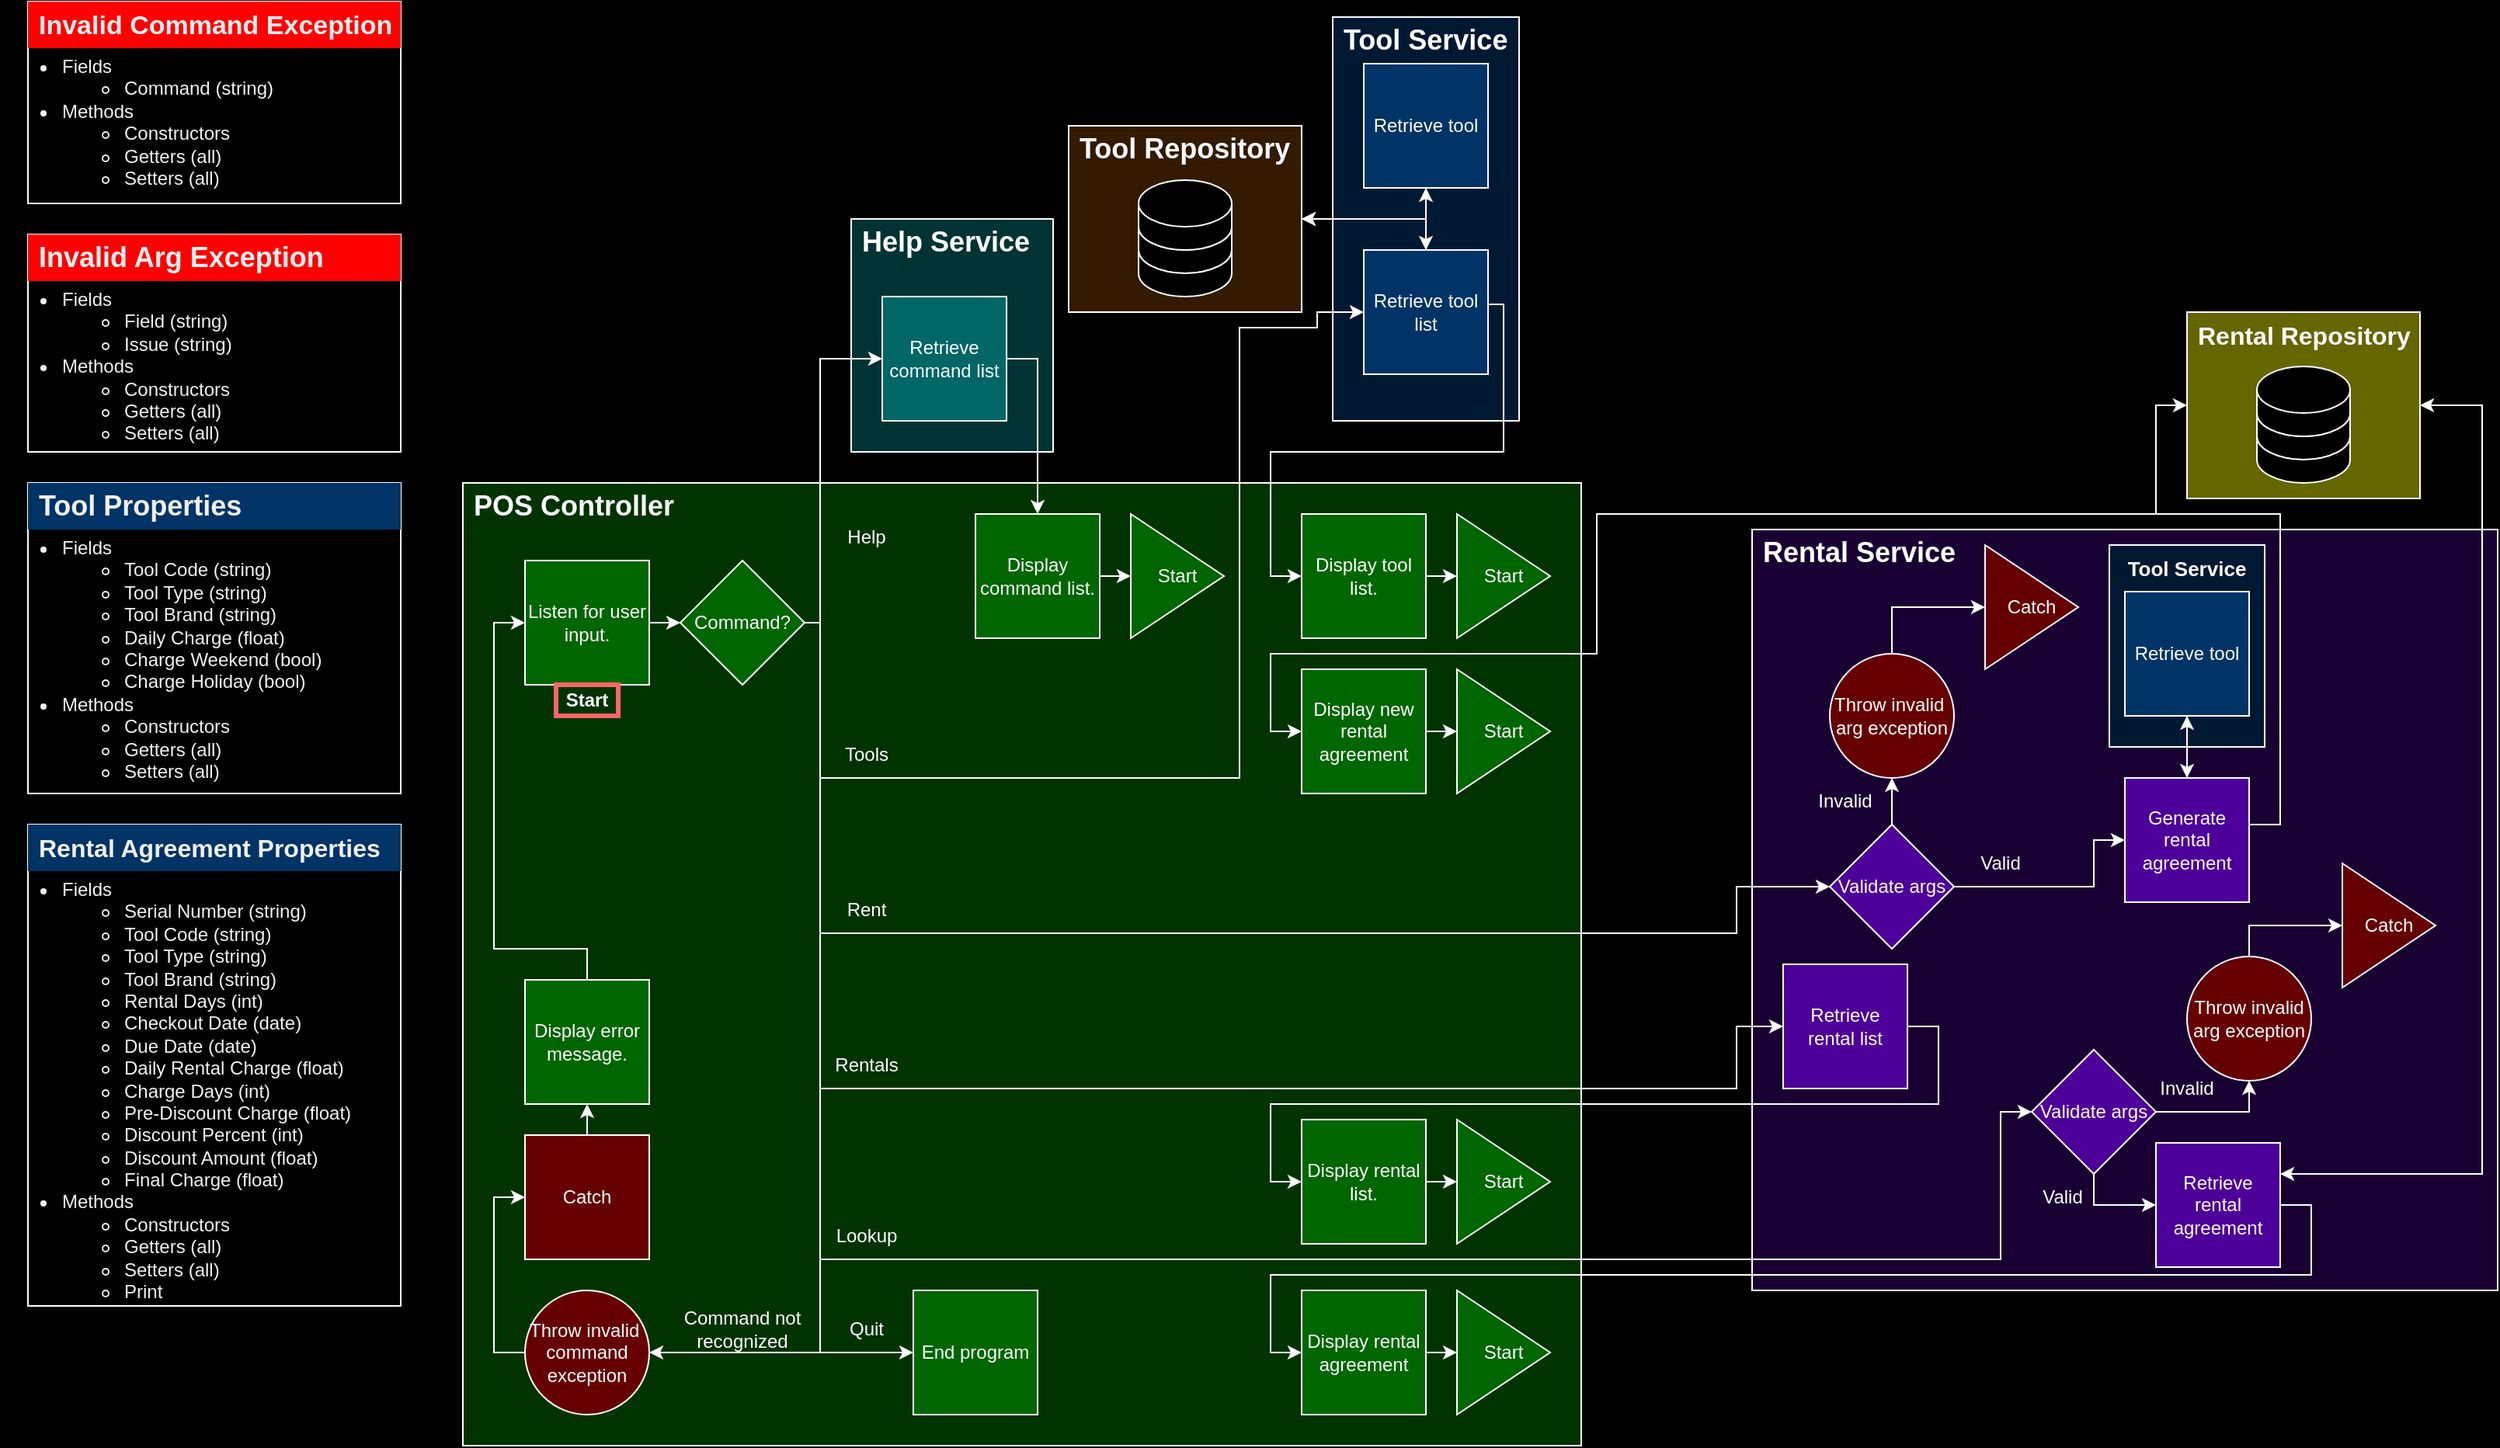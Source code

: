 <mxfile version="21.6.6" type="device">
  <diagram name="Page-1" id="GVkIsZabaEdagOo4ITiR">
    <mxGraphModel dx="792" dy="1880" grid="1" gridSize="10" guides="1" tooltips="1" connect="1" arrows="1" fold="1" page="1" pageScale="1" pageWidth="850" pageHeight="1100" background="#000000" math="0" shadow="0">
      <root>
        <mxCell id="0" />
        <mxCell id="1" parent="0" />
        <mxCell id="OAwGYYRhgb1VwhLmq-TR-1" value="" style="rounded=0;whiteSpace=wrap;html=1;fillColor=#000000;strokeColor=#FFFFFF;" parent="1" vertex="1">
          <mxGeometry x="20" y="20" width="240" height="200" as="geometry" />
        </mxCell>
        <mxCell id="OAwGYYRhgb1VwhLmq-TR-2" value="Tool Properties" style="text;html=1;strokeColor=none;fillColor=#003366;align=left;verticalAlign=middle;whiteSpace=wrap;rounded=0;fontColor=#F0F0F0;spacingLeft=5;fontStyle=1;fontSize=18;" parent="1" vertex="1">
          <mxGeometry x="20" y="20" width="240" height="30" as="geometry" />
        </mxCell>
        <mxCell id="OAwGYYRhgb1VwhLmq-TR-3" value="&lt;ul&gt;&lt;li&gt;Fields&lt;/li&gt;&lt;ul&gt;&lt;li&gt;Tool Code (string)&lt;/li&gt;&lt;li&gt;Tool Type (string)&lt;/li&gt;&lt;li&gt;Tool Brand (string)&lt;/li&gt;&lt;li&gt;Daily Charge (float)&lt;/li&gt;&lt;li&gt;Charge Weekend (bool)&lt;/li&gt;&lt;li&gt;Charge Holiday (bool)&lt;/li&gt;&lt;/ul&gt;&lt;li&gt;Methods&lt;/li&gt;&lt;ul&gt;&lt;li&gt;Constructors&lt;/li&gt;&lt;li&gt;Getters (all)&lt;/li&gt;&lt;li&gt;Setters (all)&lt;/li&gt;&lt;/ul&gt;&lt;/ul&gt;" style="text;html=1;strokeColor=none;fillColor=none;align=left;verticalAlign=top;whiteSpace=wrap;rounded=0;fontColor=#F2F2F2;spacingLeft=-20;spacing=2;spacingTop=-14;" parent="1" vertex="1">
          <mxGeometry x="20" y="50" width="240" height="170" as="geometry" />
        </mxCell>
        <mxCell id="OAwGYYRhgb1VwhLmq-TR-4" value="" style="rounded=0;whiteSpace=wrap;html=1;fillColor=#000000;strokeColor=#FFFFFF;" parent="1" vertex="1">
          <mxGeometry x="20" y="240" width="240" height="310" as="geometry" />
        </mxCell>
        <mxCell id="OAwGYYRhgb1VwhLmq-TR-5" value="&lt;font style=&quot;font-size: 16px;&quot;&gt;Rental Agreement Properties&lt;/font&gt;" style="text;html=1;strokeColor=none;fillColor=#003366;align=left;verticalAlign=middle;whiteSpace=wrap;rounded=0;fontColor=#F0F0F0;spacingLeft=5;fontStyle=1;fontSize=18;" parent="1" vertex="1">
          <mxGeometry x="20" y="240" width="240" height="30" as="geometry" />
        </mxCell>
        <mxCell id="OAwGYYRhgb1VwhLmq-TR-6" value="&lt;ul&gt;&lt;li&gt;Fields&lt;/li&gt;&lt;ul&gt;&lt;li&gt;Serial Number (string)&lt;/li&gt;&lt;li&gt;Tool Code (string)&lt;/li&gt;&lt;li&gt;Tool Type (string)&lt;/li&gt;&lt;li&gt;Tool Brand (string)&lt;/li&gt;&lt;li&gt;Rental Days (int)&lt;/li&gt;&lt;li&gt;Checkout Date (date)&lt;/li&gt;&lt;li&gt;Due Date (date)&lt;/li&gt;&lt;li&gt;Daily Rental Charge (float)&lt;/li&gt;&lt;li&gt;Charge Days (int)&lt;/li&gt;&lt;li&gt;Pre-Discount Charge (float)&lt;/li&gt;&lt;li&gt;Discount Percent (int)&lt;/li&gt;&lt;li&gt;Discount Amount (float)&lt;/li&gt;&lt;li&gt;Final Charge (float)&lt;/li&gt;&lt;/ul&gt;&lt;li&gt;Methods&lt;/li&gt;&lt;ul&gt;&lt;li&gt;Constructors&lt;/li&gt;&lt;li&gt;Getters (all)&lt;/li&gt;&lt;li&gt;Setters (all)&lt;/li&gt;&lt;li&gt;Print&lt;/li&gt;&lt;/ul&gt;&lt;/ul&gt;" style="text;html=1;strokeColor=none;fillColor=none;align=left;verticalAlign=top;whiteSpace=wrap;rounded=0;fontColor=#F2F2F2;spacingLeft=-20;spacing=2;spacingTop=-14;" parent="1" vertex="1">
          <mxGeometry x="20" y="270" width="240" height="280" as="geometry" />
        </mxCell>
        <mxCell id="OAwGYYRhgb1VwhLmq-TR-7" value="" style="rounded=0;whiteSpace=wrap;html=1;fillColor=#003300;strokeColor=#FFFFFF;" parent="1" vertex="1">
          <mxGeometry x="300" y="20" width="720" height="620" as="geometry" />
        </mxCell>
        <mxCell id="OAwGYYRhgb1VwhLmq-TR-8" value="POS Controller" style="text;html=1;strokeColor=none;fillColor=none;align=left;verticalAlign=middle;whiteSpace=wrap;rounded=0;fontColor=#FFFFFF;spacingLeft=5;fontSize=18;fontStyle=1" parent="1" vertex="1">
          <mxGeometry x="300" y="20" width="150" height="30" as="geometry" />
        </mxCell>
        <mxCell id="OAwGYYRhgb1VwhLmq-TR-12" style="edgeStyle=orthogonalEdgeStyle;rounded=0;orthogonalLoop=1;jettySize=auto;html=1;exitX=1;exitY=0.5;exitDx=0;exitDy=0;entryX=0;entryY=0.5;entryDx=0;entryDy=0;strokeColor=#FFFFFF;" parent="1" source="OAwGYYRhgb1VwhLmq-TR-9" target="OAwGYYRhgb1VwhLmq-TR-11" edge="1">
          <mxGeometry relative="1" as="geometry" />
        </mxCell>
        <mxCell id="OAwGYYRhgb1VwhLmq-TR-9" value="&lt;font color=&quot;#ffffff&quot;&gt;Listen for user input.&lt;/font&gt;" style="whiteSpace=wrap;html=1;aspect=fixed;fillColor=#006600;strokeColor=#FFFFFF;" parent="1" vertex="1">
          <mxGeometry x="340" y="70" width="80" height="80" as="geometry" />
        </mxCell>
        <mxCell id="OAwGYYRhgb1VwhLmq-TR-94" style="edgeStyle=orthogonalEdgeStyle;rounded=0;orthogonalLoop=1;jettySize=auto;html=1;exitX=1;exitY=0.5;exitDx=0;exitDy=0;entryX=0;entryY=0.5;entryDx=0;entryDy=0;strokeColor=#FFFFFF;" parent="1" source="OAwGYYRhgb1VwhLmq-TR-11" target="OAwGYYRhgb1VwhLmq-TR-93" edge="1">
          <mxGeometry relative="1" as="geometry">
            <Array as="points">
              <mxPoint x="530" y="110" />
              <mxPoint x="530" y="580" />
            </Array>
          </mxGeometry>
        </mxCell>
        <mxCell id="OAwGYYRhgb1VwhLmq-TR-104" style="edgeStyle=orthogonalEdgeStyle;rounded=0;orthogonalLoop=1;jettySize=auto;html=1;exitX=1;exitY=0.5;exitDx=0;exitDy=0;entryX=1;entryY=0.5;entryDx=0;entryDy=0;strokeColor=#FFFFFF;" parent="1" source="OAwGYYRhgb1VwhLmq-TR-11" target="OAwGYYRhgb1VwhLmq-TR-103" edge="1">
          <mxGeometry relative="1" as="geometry">
            <Array as="points">
              <mxPoint x="530" y="110" />
              <mxPoint x="530" y="580" />
            </Array>
          </mxGeometry>
        </mxCell>
        <mxCell id="OAwGYYRhgb1VwhLmq-TR-11" value="&lt;font color=&quot;#ffffff&quot;&gt;Command?&lt;/font&gt;" style="rhombus;whiteSpace=wrap;html=1;strokeColor=#FFFFFF;fillColor=#006600;" parent="1" vertex="1">
          <mxGeometry x="440" y="70" width="80" height="80" as="geometry" />
        </mxCell>
        <mxCell id="OAwGYYRhgb1VwhLmq-TR-16" value="Tools" style="text;html=1;strokeColor=none;fillColor=none;align=center;verticalAlign=middle;whiteSpace=wrap;rounded=0;fontColor=#FFFFFF;" parent="1" vertex="1">
          <mxGeometry x="530" y="180" width="60" height="30" as="geometry" />
        </mxCell>
        <mxCell id="OAwGYYRhgb1VwhLmq-TR-19" value="Help" style="text;html=1;strokeColor=none;fillColor=none;align=center;verticalAlign=middle;whiteSpace=wrap;rounded=0;fontColor=#FFFFFF;" parent="1" vertex="1">
          <mxGeometry x="530" y="40" width="60" height="30" as="geometry" />
        </mxCell>
        <mxCell id="OAwGYYRhgb1VwhLmq-TR-23" value="Rent" style="text;html=1;strokeColor=none;fillColor=none;align=center;verticalAlign=middle;whiteSpace=wrap;rounded=0;fontColor=#FFFFFF;" parent="1" vertex="1">
          <mxGeometry x="530" y="280" width="60" height="30" as="geometry" />
        </mxCell>
        <mxCell id="OAwGYYRhgb1VwhLmq-TR-26" value="Rentals" style="text;html=1;strokeColor=none;fillColor=none;align=center;verticalAlign=middle;whiteSpace=wrap;rounded=0;fontColor=#FFFFFF;" parent="1" vertex="1">
          <mxGeometry x="530" y="380" width="60" height="30" as="geometry" />
        </mxCell>
        <mxCell id="OAwGYYRhgb1VwhLmq-TR-29" value="Lookup" style="text;html=1;strokeColor=none;fillColor=none;align=center;verticalAlign=middle;whiteSpace=wrap;rounded=0;fontColor=#FFFFFF;" parent="1" vertex="1">
          <mxGeometry x="530" y="490" width="60" height="30" as="geometry" />
        </mxCell>
        <mxCell id="OAwGYYRhgb1VwhLmq-TR-30" value="" style="rounded=0;whiteSpace=wrap;html=1;fillColor=#003333;strokeColor=#FFFFFF;" parent="1" vertex="1">
          <mxGeometry x="550" y="-150" width="130" height="150" as="geometry" />
        </mxCell>
        <mxCell id="OAwGYYRhgb1VwhLmq-TR-31" value="Help Service" style="text;html=1;strokeColor=none;fillColor=none;align=left;verticalAlign=middle;whiteSpace=wrap;rounded=0;fontColor=#FFFFFF;spacingLeft=5;fontSize=18;fontStyle=1" parent="1" vertex="1">
          <mxGeometry x="550" y="-150" width="130" height="30" as="geometry" />
        </mxCell>
        <mxCell id="OAwGYYRhgb1VwhLmq-TR-35" style="edgeStyle=orthogonalEdgeStyle;rounded=0;orthogonalLoop=1;jettySize=auto;html=1;exitX=1;exitY=0.5;exitDx=0;exitDy=0;entryX=0.5;entryY=0;entryDx=0;entryDy=0;strokeColor=#FFFFFF;" parent="1" source="OAwGYYRhgb1VwhLmq-TR-17" target="OAwGYYRhgb1VwhLmq-TR-34" edge="1">
          <mxGeometry relative="1" as="geometry" />
        </mxCell>
        <mxCell id="OAwGYYRhgb1VwhLmq-TR-17" value="&lt;font color=&quot;#ffffff&quot;&gt;Retrieve command list&lt;/font&gt;" style="whiteSpace=wrap;html=1;aspect=fixed;fillColor=#006666;strokeColor=#FFFFFF;" parent="1" vertex="1">
          <mxGeometry x="570" y="-100" width="80" height="80" as="geometry" />
        </mxCell>
        <mxCell id="OAwGYYRhgb1VwhLmq-TR-18" style="edgeStyle=orthogonalEdgeStyle;rounded=0;orthogonalLoop=1;jettySize=auto;html=1;exitX=1;exitY=0.5;exitDx=0;exitDy=0;entryX=0;entryY=0.5;entryDx=0;entryDy=0;strokeColor=#FFFFFF;" parent="1" source="OAwGYYRhgb1VwhLmq-TR-11" target="OAwGYYRhgb1VwhLmq-TR-17" edge="1">
          <mxGeometry relative="1" as="geometry">
            <Array as="points">
              <mxPoint x="530" y="110" />
              <mxPoint x="530" y="-60" />
            </Array>
          </mxGeometry>
        </mxCell>
        <mxCell id="OAwGYYRhgb1VwhLmq-TR-37" style="edgeStyle=orthogonalEdgeStyle;rounded=0;orthogonalLoop=1;jettySize=auto;html=1;exitX=1;exitY=0.5;exitDx=0;exitDy=0;entryX=0;entryY=0.5;entryDx=0;entryDy=0;strokeColor=#FFFFFF;" parent="1" source="OAwGYYRhgb1VwhLmq-TR-34" target="OAwGYYRhgb1VwhLmq-TR-36" edge="1">
          <mxGeometry relative="1" as="geometry" />
        </mxCell>
        <mxCell id="OAwGYYRhgb1VwhLmq-TR-34" value="&lt;font color=&quot;#ffffff&quot;&gt;Display command list.&lt;/font&gt;" style="whiteSpace=wrap;html=1;aspect=fixed;fillColor=#006600;strokeColor=#FFFFFF;" parent="1" vertex="1">
          <mxGeometry x="630" y="40" width="80" height="80" as="geometry" />
        </mxCell>
        <mxCell id="OAwGYYRhgb1VwhLmq-TR-36" value="&lt;font color=&quot;#ffffff&quot;&gt;Start&lt;/font&gt;" style="triangle;whiteSpace=wrap;html=1;strokeColor=#FFFFFF;fillColor=#006600;" parent="1" vertex="1">
          <mxGeometry x="730" y="40" width="60" height="80" as="geometry" />
        </mxCell>
        <mxCell id="OAwGYYRhgb1VwhLmq-TR-38" value="&lt;font color=&quot;#ffffff&quot;&gt;&lt;b&gt;Start&lt;/b&gt;&lt;/font&gt;" style="text;html=1;strokeColor=#FF6666;fillColor=none;align=center;verticalAlign=middle;whiteSpace=wrap;rounded=0;strokeWidth=3;" parent="1" vertex="1">
          <mxGeometry x="360" y="150" width="40" height="20" as="geometry" />
        </mxCell>
        <mxCell id="OAwGYYRhgb1VwhLmq-TR-39" value="" style="rounded=0;whiteSpace=wrap;html=1;fillColor=#001933;strokeColor=#FFFFFF;" parent="1" vertex="1">
          <mxGeometry x="860" y="-280" width="120" height="260" as="geometry" />
        </mxCell>
        <mxCell id="OAwGYYRhgb1VwhLmq-TR-40" value="Tool Service" style="text;html=1;strokeColor=none;fillColor=none;align=left;verticalAlign=middle;whiteSpace=wrap;rounded=0;fontColor=#FFFFFF;spacingLeft=5;fontSize=18;fontStyle=1" parent="1" vertex="1">
          <mxGeometry x="860" y="-280" width="130" height="30" as="geometry" />
        </mxCell>
        <mxCell id="OAwGYYRhgb1VwhLmq-TR-46" style="edgeStyle=orthogonalEdgeStyle;rounded=0;orthogonalLoop=1;jettySize=auto;html=1;exitX=1;exitY=0.5;exitDx=0;exitDy=0;entryX=0;entryY=0.5;entryDx=0;entryDy=0;strokeColor=#FFFFFF;" parent="1" source="OAwGYYRhgb1VwhLmq-TR-41" target="OAwGYYRhgb1VwhLmq-TR-43" edge="1">
          <mxGeometry relative="1" as="geometry">
            <Array as="points">
              <mxPoint x="970" y="-95" />
              <mxPoint x="970" />
              <mxPoint x="820" />
              <mxPoint x="820" y="80" />
            </Array>
          </mxGeometry>
        </mxCell>
        <mxCell id="me58TdGB7MjXXg4N3oB--10" style="edgeStyle=orthogonalEdgeStyle;rounded=0;orthogonalLoop=1;jettySize=auto;html=1;exitX=0.5;exitY=0;exitDx=0;exitDy=0;entryX=1;entryY=0.5;entryDx=0;entryDy=0;strokeColor=#FFFFFF;" edge="1" parent="1" source="OAwGYYRhgb1VwhLmq-TR-41" target="pb4ta0Z8yIFPOkffiONI-2">
          <mxGeometry relative="1" as="geometry">
            <Array as="points">
              <mxPoint x="920" y="-150" />
            </Array>
          </mxGeometry>
        </mxCell>
        <mxCell id="OAwGYYRhgb1VwhLmq-TR-41" value="&lt;font color=&quot;#ffffff&quot;&gt;Retrieve tool list&lt;/font&gt;" style="whiteSpace=wrap;html=1;aspect=fixed;fillColor=#003366;strokeColor=#FFFFFF;" parent="1" vertex="1">
          <mxGeometry x="880" y="-130" width="80" height="80" as="geometry" />
        </mxCell>
        <mxCell id="OAwGYYRhgb1VwhLmq-TR-43" value="&lt;font color=&quot;#ffffff&quot;&gt;Display tool list.&lt;/font&gt;" style="whiteSpace=wrap;html=1;aspect=fixed;fillColor=#006600;strokeColor=#FFFFFF;" parent="1" vertex="1">
          <mxGeometry x="840" y="40" width="80" height="80" as="geometry" />
        </mxCell>
        <mxCell id="OAwGYYRhgb1VwhLmq-TR-44" style="edgeStyle=orthogonalEdgeStyle;rounded=0;orthogonalLoop=1;jettySize=auto;html=1;exitX=1;exitY=0.5;exitDx=0;exitDy=0;entryX=0;entryY=0.5;entryDx=0;entryDy=0;strokeColor=#FFFFFF;" parent="1" source="OAwGYYRhgb1VwhLmq-TR-43" target="OAwGYYRhgb1VwhLmq-TR-45" edge="1">
          <mxGeometry relative="1" as="geometry" />
        </mxCell>
        <mxCell id="OAwGYYRhgb1VwhLmq-TR-45" value="&lt;font color=&quot;#ffffff&quot;&gt;Start&lt;/font&gt;" style="triangle;whiteSpace=wrap;html=1;strokeColor=#FFFFFF;fillColor=#006600;" parent="1" vertex="1">
          <mxGeometry x="940" y="40" width="60" height="80" as="geometry" />
        </mxCell>
        <mxCell id="OAwGYYRhgb1VwhLmq-TR-47" style="edgeStyle=orthogonalEdgeStyle;rounded=0;orthogonalLoop=1;jettySize=auto;html=1;exitX=1;exitY=0.5;exitDx=0;exitDy=0;entryX=0;entryY=0.5;entryDx=0;entryDy=0;strokeColor=#FFFFFF;" parent="1" source="OAwGYYRhgb1VwhLmq-TR-11" target="OAwGYYRhgb1VwhLmq-TR-41" edge="1">
          <mxGeometry relative="1" as="geometry">
            <Array as="points">
              <mxPoint x="530" y="110" />
              <mxPoint x="530" y="210" />
              <mxPoint x="800" y="210" />
              <mxPoint x="800" y="-80" />
              <mxPoint x="850" y="-80" />
              <mxPoint x="850" y="-90" />
            </Array>
          </mxGeometry>
        </mxCell>
        <mxCell id="OAwGYYRhgb1VwhLmq-TR-60" value="" style="rounded=0;whiteSpace=wrap;html=1;fillColor=#190033;strokeColor=#FFFFFF;" parent="1" vertex="1">
          <mxGeometry x="1130" y="50" width="480" height="490" as="geometry" />
        </mxCell>
        <mxCell id="OAwGYYRhgb1VwhLmq-TR-61" value="Rental Service" style="text;html=1;strokeColor=none;fillColor=none;align=left;verticalAlign=middle;whiteSpace=wrap;rounded=0;fontColor=#FFFFFF;spacingLeft=5;fontSize=18;fontStyle=1" parent="1" vertex="1">
          <mxGeometry x="1130" y="50" width="140" height="30" as="geometry" />
        </mxCell>
        <mxCell id="OAwGYYRhgb1VwhLmq-TR-62" value="&lt;font color=&quot;#ffffff&quot;&gt;Retrieve rental list&lt;/font&gt;" style="whiteSpace=wrap;html=1;aspect=fixed;fillColor=#4C0099;strokeColor=#FFFFFF;" parent="1" vertex="1">
          <mxGeometry x="1150" y="330" width="80" height="80" as="geometry" />
        </mxCell>
        <mxCell id="OAwGYYRhgb1VwhLmq-TR-83" style="edgeStyle=orthogonalEdgeStyle;rounded=0;orthogonalLoop=1;jettySize=auto;html=1;exitX=1;exitY=0.5;exitDx=0;exitDy=0;entryX=0.5;entryY=1;entryDx=0;entryDy=0;strokeColor=#FFFFFF;" parent="1" source="OAwGYYRhgb1VwhLmq-TR-63" target="OAwGYYRhgb1VwhLmq-TR-82" edge="1">
          <mxGeometry relative="1" as="geometry" />
        </mxCell>
        <mxCell id="OAwGYYRhgb1VwhLmq-TR-86" style="edgeStyle=orthogonalEdgeStyle;rounded=0;orthogonalLoop=1;jettySize=auto;html=1;exitX=0.5;exitY=1;exitDx=0;exitDy=0;entryX=0;entryY=0.5;entryDx=0;entryDy=0;strokeColor=#FFFFFF;" parent="1" source="OAwGYYRhgb1VwhLmq-TR-63" target="OAwGYYRhgb1VwhLmq-TR-85" edge="1">
          <mxGeometry relative="1" as="geometry" />
        </mxCell>
        <mxCell id="OAwGYYRhgb1VwhLmq-TR-63" value="&lt;font color=&quot;#ffffff&quot;&gt;Validate args&lt;/font&gt;" style="rhombus;whiteSpace=wrap;html=1;strokeColor=#FFFFFF;fillColor=#4C0099;" parent="1" vertex="1">
          <mxGeometry x="1310" y="385" width="80" height="80" as="geometry" />
        </mxCell>
        <mxCell id="OAwGYYRhgb1VwhLmq-TR-65" style="edgeStyle=orthogonalEdgeStyle;rounded=0;orthogonalLoop=1;jettySize=auto;html=1;exitX=1;exitY=0.5;exitDx=0;exitDy=0;entryX=0;entryY=0.5;entryDx=0;entryDy=0;strokeColor=#FFFFFF;" parent="1" source="OAwGYYRhgb1VwhLmq-TR-11" target="OAwGYYRhgb1VwhLmq-TR-62" edge="1">
          <mxGeometry relative="1" as="geometry">
            <Array as="points">
              <mxPoint x="530" y="110" />
              <mxPoint x="530" y="410" />
              <mxPoint x="1120" y="410" />
              <mxPoint x="1120" y="370" />
            </Array>
          </mxGeometry>
        </mxCell>
        <mxCell id="OAwGYYRhgb1VwhLmq-TR-66" value="&lt;font color=&quot;#ffffff&quot;&gt;Start&lt;/font&gt;" style="triangle;whiteSpace=wrap;html=1;strokeColor=#FFFFFF;fillColor=#006600;" parent="1" vertex="1">
          <mxGeometry x="940" y="430" width="60" height="80" as="geometry" />
        </mxCell>
        <mxCell id="OAwGYYRhgb1VwhLmq-TR-67" style="edgeStyle=orthogonalEdgeStyle;rounded=0;orthogonalLoop=1;jettySize=auto;html=1;exitX=1;exitY=0.5;exitDx=0;exitDy=0;entryX=0;entryY=0.5;entryDx=0;entryDy=0;strokeColor=#FFFFFF;" parent="1" source="OAwGYYRhgb1VwhLmq-TR-68" target="OAwGYYRhgb1VwhLmq-TR-66" edge="1">
          <mxGeometry relative="1" as="geometry" />
        </mxCell>
        <mxCell id="OAwGYYRhgb1VwhLmq-TR-68" value="&lt;font color=&quot;#ffffff&quot;&gt;Display rental list.&lt;/font&gt;" style="whiteSpace=wrap;html=1;aspect=fixed;fillColor=#006600;strokeColor=#FFFFFF;" parent="1" vertex="1">
          <mxGeometry x="840" y="430" width="80" height="80" as="geometry" />
        </mxCell>
        <mxCell id="OAwGYYRhgb1VwhLmq-TR-69" style="edgeStyle=orthogonalEdgeStyle;rounded=0;orthogonalLoop=1;jettySize=auto;html=1;exitX=1;exitY=0.5;exitDx=0;exitDy=0;entryX=0;entryY=0.5;entryDx=0;entryDy=0;strokeColor=#FFFFFF;" parent="1" source="OAwGYYRhgb1VwhLmq-TR-62" target="OAwGYYRhgb1VwhLmq-TR-68" edge="1">
          <mxGeometry relative="1" as="geometry">
            <Array as="points">
              <mxPoint x="1250" y="370" />
              <mxPoint x="1250" y="420" />
              <mxPoint x="820" y="420" />
              <mxPoint x="820" y="470" />
            </Array>
          </mxGeometry>
        </mxCell>
        <mxCell id="pb4ta0Z8yIFPOkffiONI-14" style="edgeStyle=orthogonalEdgeStyle;rounded=0;orthogonalLoop=1;jettySize=auto;html=1;exitX=1;exitY=0.5;exitDx=0;exitDy=0;entryX=0;entryY=0.5;entryDx=0;entryDy=0;strokeColor=#FFFFFF;" parent="1" source="OAwGYYRhgb1VwhLmq-TR-70" target="pb4ta0Z8yIFPOkffiONI-9" edge="1">
          <mxGeometry relative="1" as="geometry">
            <Array as="points">
              <mxPoint x="1470" y="240" />
              <mxPoint x="1470" y="40" />
              <mxPoint x="1390" y="40" />
              <mxPoint x="1390" y="-30" />
            </Array>
          </mxGeometry>
        </mxCell>
        <mxCell id="me58TdGB7MjXXg4N3oB--1" style="edgeStyle=orthogonalEdgeStyle;rounded=0;orthogonalLoop=1;jettySize=auto;html=1;exitX=1;exitY=0.5;exitDx=0;exitDy=0;entryX=0;entryY=0.5;entryDx=0;entryDy=0;strokeColor=#FFFFFF;" edge="1" parent="1" source="OAwGYYRhgb1VwhLmq-TR-70" target="OAwGYYRhgb1VwhLmq-TR-78">
          <mxGeometry relative="1" as="geometry">
            <Array as="points">
              <mxPoint x="1470" y="240" />
              <mxPoint x="1470" y="40" />
              <mxPoint x="1030" y="40" />
              <mxPoint x="1030" y="130" />
              <mxPoint x="820" y="130" />
              <mxPoint x="820" y="180" />
            </Array>
          </mxGeometry>
        </mxCell>
        <mxCell id="OAwGYYRhgb1VwhLmq-TR-70" value="&lt;font color=&quot;#ffffff&quot;&gt;Generate rental agreement&lt;/font&gt;" style="whiteSpace=wrap;html=1;aspect=fixed;fillColor=#4C0099;strokeColor=#FFFFFF;" parent="1" vertex="1">
          <mxGeometry x="1370" y="210" width="80" height="80" as="geometry" />
        </mxCell>
        <mxCell id="OAwGYYRhgb1VwhLmq-TR-71" style="edgeStyle=orthogonalEdgeStyle;rounded=0;orthogonalLoop=1;jettySize=auto;html=1;exitX=0;exitY=1;exitDx=0;exitDy=0;entryX=0;entryY=0.5;entryDx=0;entryDy=0;strokeColor=#FFFFFF;" parent="1" source="OAwGYYRhgb1VwhLmq-TR-58" target="OAwGYYRhgb1VwhLmq-TR-70" edge="1">
          <mxGeometry relative="1" as="geometry">
            <Array as="points">
              <mxPoint x="1350" y="280" />
              <mxPoint x="1350" y="250" />
            </Array>
          </mxGeometry>
        </mxCell>
        <mxCell id="OAwGYYRhgb1VwhLmq-TR-77" style="edgeStyle=orthogonalEdgeStyle;rounded=0;orthogonalLoop=1;jettySize=auto;html=1;exitX=1;exitY=0.5;exitDx=0;exitDy=0;entryX=0;entryY=0.5;entryDx=0;entryDy=0;strokeColor=#FFFFFF;" parent="1" source="OAwGYYRhgb1VwhLmq-TR-78" target="OAwGYYRhgb1VwhLmq-TR-79" edge="1">
          <mxGeometry relative="1" as="geometry" />
        </mxCell>
        <mxCell id="OAwGYYRhgb1VwhLmq-TR-78" value="&lt;font color=&quot;#ffffff&quot;&gt;Display new rental agreement&lt;/font&gt;" style="whiteSpace=wrap;html=1;aspect=fixed;fillColor=#006600;strokeColor=#FFFFFF;" parent="1" vertex="1">
          <mxGeometry x="840" y="140" width="80" height="80" as="geometry" />
        </mxCell>
        <mxCell id="OAwGYYRhgb1VwhLmq-TR-79" value="&lt;font color=&quot;#ffffff&quot;&gt;Start&lt;/font&gt;" style="triangle;whiteSpace=wrap;html=1;strokeColor=#FFFFFF;fillColor=#006600;" parent="1" vertex="1">
          <mxGeometry x="940" y="140" width="60" height="80" as="geometry" />
        </mxCell>
        <mxCell id="OAwGYYRhgb1VwhLmq-TR-81" style="edgeStyle=orthogonalEdgeStyle;rounded=0;orthogonalLoop=1;jettySize=auto;html=1;exitX=1;exitY=0.5;exitDx=0;exitDy=0;entryX=0;entryY=0.5;entryDx=0;entryDy=0;strokeColor=#FFFFFF;" parent="1" source="OAwGYYRhgb1VwhLmq-TR-11" target="OAwGYYRhgb1VwhLmq-TR-63" edge="1">
          <mxGeometry relative="1" as="geometry">
            <Array as="points">
              <mxPoint x="530" y="110" />
              <mxPoint x="530" y="520" />
              <mxPoint x="1290" y="520" />
              <mxPoint x="1290" y="425" />
            </Array>
          </mxGeometry>
        </mxCell>
        <mxCell id="OAwGYYRhgb1VwhLmq-TR-116" style="edgeStyle=orthogonalEdgeStyle;rounded=0;orthogonalLoop=1;jettySize=auto;html=1;exitX=0.5;exitY=0;exitDx=0;exitDy=0;entryX=0;entryY=0.5;entryDx=0;entryDy=0;strokeColor=#FFFFFF;" parent="1" source="OAwGYYRhgb1VwhLmq-TR-82" target="OAwGYYRhgb1VwhLmq-TR-115" edge="1">
          <mxGeometry relative="1" as="geometry" />
        </mxCell>
        <mxCell id="OAwGYYRhgb1VwhLmq-TR-82" value="&lt;font color=&quot;#ffffff&quot;&gt;Throw invalid arg exception&lt;/font&gt;" style="ellipse;whiteSpace=wrap;html=1;aspect=fixed;fillColor=#660000;strokeColor=#FFFFFF;" parent="1" vertex="1">
          <mxGeometry x="1410" y="325" width="80" height="80" as="geometry" />
        </mxCell>
        <mxCell id="OAwGYYRhgb1VwhLmq-TR-84" value="Invalid" style="text;html=1;strokeColor=none;fillColor=none;align=center;verticalAlign=middle;whiteSpace=wrap;rounded=0;fontColor=#FFFFFF;" parent="1" vertex="1">
          <mxGeometry x="1380" y="395" width="60" height="30" as="geometry" />
        </mxCell>
        <mxCell id="OAwGYYRhgb1VwhLmq-TR-91" style="edgeStyle=orthogonalEdgeStyle;rounded=0;orthogonalLoop=1;jettySize=auto;html=1;exitX=1;exitY=0.5;exitDx=0;exitDy=0;entryX=0;entryY=0.5;entryDx=0;entryDy=0;strokeColor=#FFFFFF;" parent="1" source="OAwGYYRhgb1VwhLmq-TR-85" target="OAwGYYRhgb1VwhLmq-TR-90" edge="1">
          <mxGeometry relative="1" as="geometry">
            <Array as="points">
              <mxPoint x="1490" y="485" />
              <mxPoint x="1490" y="530" />
              <mxPoint x="820" y="530" />
              <mxPoint x="820" y="580" />
            </Array>
          </mxGeometry>
        </mxCell>
        <mxCell id="pb4ta0Z8yIFPOkffiONI-18" style="edgeStyle=orthogonalEdgeStyle;rounded=0;orthogonalLoop=1;jettySize=auto;html=1;exitX=1;exitY=0.25;exitDx=0;exitDy=0;entryX=1;entryY=0.5;entryDx=0;entryDy=0;strokeColor=#FFFFFF;" parent="1" source="OAwGYYRhgb1VwhLmq-TR-85" target="pb4ta0Z8yIFPOkffiONI-9" edge="1">
          <mxGeometry relative="1" as="geometry">
            <Array as="points">
              <mxPoint x="1600" y="465" />
              <mxPoint x="1600" y="-30" />
            </Array>
          </mxGeometry>
        </mxCell>
        <mxCell id="OAwGYYRhgb1VwhLmq-TR-85" value="&lt;font color=&quot;#ffffff&quot;&gt;Retrieve rental agreement&lt;/font&gt;" style="whiteSpace=wrap;html=1;aspect=fixed;fillColor=#4C0099;strokeColor=#FFFFFF;" parent="1" vertex="1">
          <mxGeometry x="1390" y="445" width="80" height="80" as="geometry" />
        </mxCell>
        <mxCell id="OAwGYYRhgb1VwhLmq-TR-87" value="Valid" style="text;html=1;strokeColor=none;fillColor=none;align=center;verticalAlign=middle;whiteSpace=wrap;rounded=0;fontColor=#FFFFFF;" parent="1" vertex="1">
          <mxGeometry x="1300" y="465" width="60" height="30" as="geometry" />
        </mxCell>
        <mxCell id="OAwGYYRhgb1VwhLmq-TR-88" style="edgeStyle=orthogonalEdgeStyle;rounded=0;orthogonalLoop=1;jettySize=auto;html=1;exitX=1;exitY=0.5;exitDx=0;exitDy=0;entryX=0;entryY=0.5;entryDx=0;entryDy=0;strokeColor=#FFFFFF;" parent="1" source="OAwGYYRhgb1VwhLmq-TR-90" target="OAwGYYRhgb1VwhLmq-TR-89" edge="1">
          <mxGeometry relative="1" as="geometry" />
        </mxCell>
        <mxCell id="OAwGYYRhgb1VwhLmq-TR-89" value="&lt;font color=&quot;#ffffff&quot;&gt;Start&lt;/font&gt;" style="triangle;whiteSpace=wrap;html=1;strokeColor=#FFFFFF;fillColor=#006600;" parent="1" vertex="1">
          <mxGeometry x="940" y="540" width="60" height="80" as="geometry" />
        </mxCell>
        <mxCell id="OAwGYYRhgb1VwhLmq-TR-90" value="&lt;font color=&quot;#ffffff&quot;&gt;Display rental agreement&lt;/font&gt;" style="whiteSpace=wrap;html=1;aspect=fixed;fillColor=#006600;strokeColor=#FFFFFF;" parent="1" vertex="1">
          <mxGeometry x="840" y="540" width="80" height="80" as="geometry" />
        </mxCell>
        <mxCell id="OAwGYYRhgb1VwhLmq-TR-93" value="&lt;font color=&quot;#ffffff&quot;&gt;End program&lt;/font&gt;" style="whiteSpace=wrap;html=1;aspect=fixed;fillColor=#006600;strokeColor=#FFFFFF;" parent="1" vertex="1">
          <mxGeometry x="590" y="540" width="80" height="80" as="geometry" />
        </mxCell>
        <mxCell id="OAwGYYRhgb1VwhLmq-TR-95" value="Quit" style="text;html=1;strokeColor=none;fillColor=none;align=center;verticalAlign=middle;whiteSpace=wrap;rounded=0;fontColor=#FFFFFF;" parent="1" vertex="1">
          <mxGeometry x="530" y="550" width="60" height="30" as="geometry" />
        </mxCell>
        <mxCell id="OAwGYYRhgb1VwhLmq-TR-96" value="" style="rounded=0;whiteSpace=wrap;html=1;fillColor=#000000;strokeColor=#FFFFFF;" parent="1" vertex="1">
          <mxGeometry x="20" y="-140" width="240" height="140" as="geometry" />
        </mxCell>
        <mxCell id="OAwGYYRhgb1VwhLmq-TR-97" value="Invalid Arg Exception" style="text;html=1;strokeColor=none;fillColor=#FF0000;align=left;verticalAlign=middle;whiteSpace=wrap;rounded=0;fontColor=#F0F0F0;spacingLeft=5;fontStyle=1;fontSize=18;" parent="1" vertex="1">
          <mxGeometry x="20" y="-140" width="240" height="30" as="geometry" />
        </mxCell>
        <mxCell id="OAwGYYRhgb1VwhLmq-TR-98" value="&lt;ul&gt;&lt;li&gt;Fields&lt;/li&gt;&lt;ul&gt;&lt;li&gt;Field (string)&lt;/li&gt;&lt;li&gt;Issue (string)&lt;/li&gt;&lt;/ul&gt;&lt;li&gt;Methods&lt;/li&gt;&lt;ul&gt;&lt;li&gt;Constructors&lt;/li&gt;&lt;li&gt;Getters (all)&lt;/li&gt;&lt;li&gt;Setters (all)&lt;/li&gt;&lt;/ul&gt;&lt;/ul&gt;" style="text;html=1;strokeColor=none;fillColor=none;align=left;verticalAlign=top;whiteSpace=wrap;rounded=0;fontColor=#F2F2F2;spacingLeft=-20;spacing=2;spacingTop=-14;" parent="1" vertex="1">
          <mxGeometry x="20" y="-110" width="240" height="110" as="geometry" />
        </mxCell>
        <mxCell id="OAwGYYRhgb1VwhLmq-TR-100" value="" style="rounded=0;whiteSpace=wrap;html=1;fillColor=#000000;strokeColor=#FFFFFF;" parent="1" vertex="1">
          <mxGeometry x="20" y="-290" width="240" height="130" as="geometry" />
        </mxCell>
        <mxCell id="OAwGYYRhgb1VwhLmq-TR-101" value="&lt;font style=&quot;font-size: 17px;&quot;&gt;Invalid Command Exception&lt;/font&gt;" style="text;html=1;strokeColor=none;fillColor=#FF0000;align=left;verticalAlign=middle;whiteSpace=wrap;rounded=0;fontColor=#F0F0F0;spacingLeft=5;fontStyle=1;fontSize=18;" parent="1" vertex="1">
          <mxGeometry x="20" y="-290" width="240" height="30" as="geometry" />
        </mxCell>
        <mxCell id="OAwGYYRhgb1VwhLmq-TR-102" value="&lt;ul&gt;&lt;li&gt;Fields&lt;/li&gt;&lt;ul&gt;&lt;li&gt;Command (string)&lt;/li&gt;&lt;/ul&gt;&lt;li&gt;Methods&lt;/li&gt;&lt;ul&gt;&lt;li&gt;Constructors&lt;/li&gt;&lt;li&gt;Getters (all)&lt;/li&gt;&lt;li&gt;Setters (all)&lt;/li&gt;&lt;/ul&gt;&lt;/ul&gt;" style="text;html=1;strokeColor=none;fillColor=none;align=left;verticalAlign=top;whiteSpace=wrap;rounded=0;fontColor=#F2F2F2;spacingLeft=-20;spacing=2;spacingTop=-14;" parent="1" vertex="1">
          <mxGeometry x="20" y="-260" width="240" height="100" as="geometry" />
        </mxCell>
        <mxCell id="OAwGYYRhgb1VwhLmq-TR-108" style="edgeStyle=orthogonalEdgeStyle;rounded=0;orthogonalLoop=1;jettySize=auto;html=1;exitX=0;exitY=0.5;exitDx=0;exitDy=0;entryX=0;entryY=0.5;entryDx=0;entryDy=0;strokeColor=#FFFFFF;" parent="1" source="OAwGYYRhgb1VwhLmq-TR-103" target="OAwGYYRhgb1VwhLmq-TR-107" edge="1">
          <mxGeometry relative="1" as="geometry" />
        </mxCell>
        <mxCell id="OAwGYYRhgb1VwhLmq-TR-103" value="&lt;font color=&quot;#ffffff&quot;&gt;Throw invalid&amp;nbsp; command exception&lt;/font&gt;" style="ellipse;whiteSpace=wrap;html=1;aspect=fixed;fillColor=#660000;strokeColor=#FFFFFF;" parent="1" vertex="1">
          <mxGeometry x="340" y="540" width="80" height="80" as="geometry" />
        </mxCell>
        <mxCell id="OAwGYYRhgb1VwhLmq-TR-105" value="Command not recognized" style="text;html=1;strokeColor=none;fillColor=none;align=center;verticalAlign=middle;whiteSpace=wrap;rounded=0;fontColor=#FFFFFF;" parent="1" vertex="1">
          <mxGeometry x="430" y="550" width="100" height="30" as="geometry" />
        </mxCell>
        <mxCell id="OAwGYYRhgb1VwhLmq-TR-111" style="edgeStyle=orthogonalEdgeStyle;rounded=0;orthogonalLoop=1;jettySize=auto;html=1;exitX=0.5;exitY=0;exitDx=0;exitDy=0;entryX=0.5;entryY=1;entryDx=0;entryDy=0;strokeColor=#FFFFFF;" parent="1" source="OAwGYYRhgb1VwhLmq-TR-107" target="OAwGYYRhgb1VwhLmq-TR-110" edge="1">
          <mxGeometry relative="1" as="geometry" />
        </mxCell>
        <mxCell id="OAwGYYRhgb1VwhLmq-TR-107" value="&lt;font color=&quot;#ffffff&quot;&gt;Catch&lt;/font&gt;" style="whiteSpace=wrap;html=1;aspect=fixed;fillColor=#660000;strokeColor=#FFFFFF;" parent="1" vertex="1">
          <mxGeometry x="340" y="440" width="80" height="80" as="geometry" />
        </mxCell>
        <mxCell id="OAwGYYRhgb1VwhLmq-TR-112" style="edgeStyle=orthogonalEdgeStyle;rounded=0;orthogonalLoop=1;jettySize=auto;html=1;exitX=0.5;exitY=0;exitDx=0;exitDy=0;entryX=0;entryY=0.5;entryDx=0;entryDy=0;strokeColor=#FFFFFF;" parent="1" source="OAwGYYRhgb1VwhLmq-TR-110" target="OAwGYYRhgb1VwhLmq-TR-9" edge="1">
          <mxGeometry relative="1" as="geometry">
            <Array as="points">
              <mxPoint x="380" y="320" />
              <mxPoint x="320" y="320" />
              <mxPoint x="320" y="110" />
            </Array>
          </mxGeometry>
        </mxCell>
        <mxCell id="OAwGYYRhgb1VwhLmq-TR-110" value="&lt;font color=&quot;#ffffff&quot;&gt;Display error message.&lt;/font&gt;" style="whiteSpace=wrap;html=1;aspect=fixed;fillColor=#006600;strokeColor=#FFFFFF;" parent="1" vertex="1">
          <mxGeometry x="340" y="340" width="80" height="80" as="geometry" />
        </mxCell>
        <mxCell id="OAwGYYRhgb1VwhLmq-TR-115" value="&lt;font color=&quot;#ffffff&quot;&gt;Catch&lt;/font&gt;" style="triangle;whiteSpace=wrap;html=1;strokeColor=#FFFFFF;fillColor=#660000;" parent="1" vertex="1">
          <mxGeometry x="1510" y="265" width="60" height="80" as="geometry" />
        </mxCell>
        <mxCell id="me58TdGB7MjXXg4N3oB--12" style="edgeStyle=orthogonalEdgeStyle;rounded=0;orthogonalLoop=1;jettySize=auto;html=1;exitX=1;exitY=0.5;exitDx=0;exitDy=0;entryX=0.5;entryY=1;entryDx=0;entryDy=0;strokeColor=#FFFFFF;" edge="1" parent="1" source="pb4ta0Z8yIFPOkffiONI-2" target="me58TdGB7MjXXg4N3oB--8">
          <mxGeometry relative="1" as="geometry">
            <Array as="points">
              <mxPoint x="920" y="-150" />
            </Array>
          </mxGeometry>
        </mxCell>
        <mxCell id="me58TdGB7MjXXg4N3oB--13" style="edgeStyle=orthogonalEdgeStyle;rounded=0;orthogonalLoop=1;jettySize=auto;html=1;exitX=1;exitY=0.5;exitDx=0;exitDy=0;entryX=0.5;entryY=0;entryDx=0;entryDy=0;strokeColor=#FFFFFF;" edge="1" parent="1" source="pb4ta0Z8yIFPOkffiONI-2" target="OAwGYYRhgb1VwhLmq-TR-41">
          <mxGeometry relative="1" as="geometry">
            <Array as="points">
              <mxPoint x="920" y="-150" />
            </Array>
          </mxGeometry>
        </mxCell>
        <mxCell id="pb4ta0Z8yIFPOkffiONI-2" value="" style="rounded=0;whiteSpace=wrap;html=1;fillColor=#331A00;strokeColor=#FFFFFF;" parent="1" vertex="1">
          <mxGeometry x="690" y="-210" width="150" height="120" as="geometry" />
        </mxCell>
        <mxCell id="pb4ta0Z8yIFPOkffiONI-1" value="Tool Repository" style="text;html=1;strokeColor=none;fillColor=none;align=left;verticalAlign=middle;whiteSpace=wrap;rounded=0;fontColor=#FFFFFF;spacingLeft=5;fontSize=18;fontStyle=1" parent="1" vertex="1">
          <mxGeometry x="690" y="-210" width="150" height="30" as="geometry" />
        </mxCell>
        <mxCell id="pb4ta0Z8yIFPOkffiONI-4" value="" style="shape=cylinder3;whiteSpace=wrap;html=1;boundedLbl=1;backgroundOutline=1;size=15;lid=0;fillColor=#000000;strokeColor=#FFFFFF;" parent="1" vertex="1">
          <mxGeometry x="735" y="-145" width="60" height="30" as="geometry" />
        </mxCell>
        <mxCell id="pb4ta0Z8yIFPOkffiONI-5" value="" style="shape=cylinder3;whiteSpace=wrap;html=1;boundedLbl=1;backgroundOutline=1;size=15;fillColor=#000000;strokeColor=#FFFFFF;" parent="1" vertex="1">
          <mxGeometry x="735" y="-175" width="60" height="45" as="geometry" />
        </mxCell>
        <mxCell id="pb4ta0Z8yIFPOkffiONI-6" value="" style="shape=cylinder3;whiteSpace=wrap;html=1;boundedLbl=1;backgroundOutline=1;size=15;lid=0;fillColor=#000000;strokeColor=#FFFFFF;" parent="1" vertex="1">
          <mxGeometry x="735" y="-130" width="60" height="30" as="geometry" />
        </mxCell>
        <mxCell id="pb4ta0Z8yIFPOkffiONI-19" style="edgeStyle=orthogonalEdgeStyle;rounded=0;orthogonalLoop=1;jettySize=auto;html=1;exitX=1;exitY=0.5;exitDx=0;exitDy=0;entryX=1;entryY=0.25;entryDx=0;entryDy=0;strokeColor=#FFFFFF;" parent="1" source="pb4ta0Z8yIFPOkffiONI-9" target="OAwGYYRhgb1VwhLmq-TR-85" edge="1">
          <mxGeometry relative="1" as="geometry">
            <Array as="points">
              <mxPoint x="1600" y="-30" />
              <mxPoint x="1600" y="465" />
            </Array>
          </mxGeometry>
        </mxCell>
        <mxCell id="pb4ta0Z8yIFPOkffiONI-9" value="" style="rounded=0;whiteSpace=wrap;html=1;fillColor=#666600;strokeColor=#FFFFFF;" parent="1" vertex="1">
          <mxGeometry x="1410" y="-90" width="150" height="120" as="geometry" />
        </mxCell>
        <mxCell id="pb4ta0Z8yIFPOkffiONI-10" value="&lt;font style=&quot;font-size: 16px;&quot;&gt;Rental Repository&lt;/font&gt;" style="text;html=1;strokeColor=none;fillColor=none;align=left;verticalAlign=middle;whiteSpace=wrap;rounded=0;fontColor=#FFFFFF;spacingLeft=5;fontSize=18;fontStyle=1" parent="1" vertex="1">
          <mxGeometry x="1410" y="-90" width="150" height="30" as="geometry" />
        </mxCell>
        <mxCell id="pb4ta0Z8yIFPOkffiONI-11" value="" style="shape=cylinder3;whiteSpace=wrap;html=1;boundedLbl=1;backgroundOutline=1;size=15;lid=0;fillColor=#000000;strokeColor=#FFFFFF;" parent="1" vertex="1">
          <mxGeometry x="1455" y="-25" width="60" height="30" as="geometry" />
        </mxCell>
        <mxCell id="pb4ta0Z8yIFPOkffiONI-12" value="" style="shape=cylinder3;whiteSpace=wrap;html=1;boundedLbl=1;backgroundOutline=1;size=15;fillColor=#000000;strokeColor=#FFFFFF;" parent="1" vertex="1">
          <mxGeometry x="1455" y="-55" width="60" height="45" as="geometry" />
        </mxCell>
        <mxCell id="pb4ta0Z8yIFPOkffiONI-13" value="" style="shape=cylinder3;whiteSpace=wrap;html=1;boundedLbl=1;backgroundOutline=1;size=15;lid=0;fillColor=#000000;strokeColor=#FFFFFF;" parent="1" vertex="1">
          <mxGeometry x="1455" y="-10" width="60" height="30" as="geometry" />
        </mxCell>
        <mxCell id="OAwGYYRhgb1VwhLmq-TR-50" value="&lt;font color=&quot;#ffffff&quot;&gt;Validate args&lt;/font&gt;" style="rhombus;whiteSpace=wrap;html=1;strokeColor=#FFFFFF;fillColor=#4C0099;" parent="1" vertex="1">
          <mxGeometry x="1180" y="240" width="80" height="80" as="geometry" />
        </mxCell>
        <mxCell id="OAwGYYRhgb1VwhLmq-TR-114" style="edgeStyle=orthogonalEdgeStyle;rounded=0;orthogonalLoop=1;jettySize=auto;html=1;exitX=0.5;exitY=0;exitDx=0;exitDy=0;entryX=0;entryY=0.5;entryDx=0;entryDy=0;strokeColor=#FFFFFF;" parent="1" source="OAwGYYRhgb1VwhLmq-TR-52" target="OAwGYYRhgb1VwhLmq-TR-113" edge="1">
          <mxGeometry relative="1" as="geometry" />
        </mxCell>
        <mxCell id="me58TdGB7MjXXg4N3oB--5" value="" style="rounded=0;whiteSpace=wrap;html=1;fillColor=#001933;strokeColor=#FFFFFF;" vertex="1" parent="1">
          <mxGeometry x="1360" y="60" width="100" height="130" as="geometry" />
        </mxCell>
        <mxCell id="OAwGYYRhgb1VwhLmq-TR-52" value="&lt;font color=&quot;#ffffff&quot;&gt;Throw invalid&amp;nbsp; arg exception&lt;/font&gt;" style="ellipse;whiteSpace=wrap;html=1;aspect=fixed;fillColor=#660000;strokeColor=#FFFFFF;" parent="1" vertex="1">
          <mxGeometry x="1180" y="130" width="80" height="80" as="geometry" />
        </mxCell>
        <mxCell id="OAwGYYRhgb1VwhLmq-TR-58" value="Valid" style="text;html=1;strokeColor=none;fillColor=none;align=center;verticalAlign=middle;whiteSpace=wrap;rounded=0;fontColor=#FFFFFF;" parent="1" vertex="1">
          <mxGeometry x="1260" y="250" width="60" height="30" as="geometry" />
        </mxCell>
        <mxCell id="OAwGYYRhgb1VwhLmq-TR-59" value="Invalid" style="text;html=1;strokeColor=none;fillColor=none;align=center;verticalAlign=middle;whiteSpace=wrap;rounded=0;fontColor=#FFFFFF;" parent="1" vertex="1">
          <mxGeometry x="1160" y="210" width="60" height="30" as="geometry" />
        </mxCell>
        <mxCell id="OAwGYYRhgb1VwhLmq-TR-113" value="&lt;font color=&quot;#ffffff&quot;&gt;Catch&lt;/font&gt;" style="triangle;whiteSpace=wrap;html=1;strokeColor=#FFFFFF;fillColor=#660000;" parent="1" vertex="1">
          <mxGeometry x="1280" y="60" width="60" height="80" as="geometry" />
        </mxCell>
        <mxCell id="OAwGYYRhgb1VwhLmq-TR-53" style="edgeStyle=orthogonalEdgeStyle;rounded=0;orthogonalLoop=1;jettySize=auto;html=1;exitX=0.5;exitY=0;exitDx=0;exitDy=0;entryX=0.5;entryY=1;entryDx=0;entryDy=0;strokeColor=#FFFFFF;" parent="1" source="OAwGYYRhgb1VwhLmq-TR-50" target="OAwGYYRhgb1VwhLmq-TR-52" edge="1">
          <mxGeometry relative="1" as="geometry" />
        </mxCell>
        <mxCell id="OAwGYYRhgb1VwhLmq-TR-49" style="edgeStyle=orthogonalEdgeStyle;rounded=0;orthogonalLoop=1;jettySize=auto;html=1;exitX=1;exitY=0.5;exitDx=0;exitDy=0;strokeColor=#FFFFFF;" parent="1" source="OAwGYYRhgb1VwhLmq-TR-11" target="OAwGYYRhgb1VwhLmq-TR-50" edge="1">
          <mxGeometry relative="1" as="geometry">
            <Array as="points">
              <mxPoint x="530" y="110" />
              <mxPoint x="530" y="310" />
              <mxPoint x="1120" y="310" />
              <mxPoint x="1120" y="280" />
            </Array>
          </mxGeometry>
        </mxCell>
        <mxCell id="me58TdGB7MjXXg4N3oB--4" style="edgeStyle=orthogonalEdgeStyle;rounded=0;orthogonalLoop=1;jettySize=auto;html=1;exitX=0.5;exitY=1;exitDx=0;exitDy=0;entryX=0.5;entryY=0;entryDx=0;entryDy=0;strokeColor=#FFFFFF;" edge="1" parent="1" source="me58TdGB7MjXXg4N3oB--2" target="OAwGYYRhgb1VwhLmq-TR-70">
          <mxGeometry relative="1" as="geometry">
            <Array as="points">
              <mxPoint x="1410" y="190" />
              <mxPoint x="1410" y="190" />
            </Array>
          </mxGeometry>
        </mxCell>
        <mxCell id="me58TdGB7MjXXg4N3oB--2" value="&lt;font color=&quot;#ffffff&quot;&gt;Retrieve tool&lt;/font&gt;" style="whiteSpace=wrap;html=1;aspect=fixed;fillColor=#003366;strokeColor=#FFFFFF;" vertex="1" parent="1">
          <mxGeometry x="1370" y="90" width="80" height="80" as="geometry" />
        </mxCell>
        <mxCell id="me58TdGB7MjXXg4N3oB--3" style="edgeStyle=orthogonalEdgeStyle;rounded=0;orthogonalLoop=1;jettySize=auto;html=1;exitX=0.5;exitY=0;exitDx=0;exitDy=0;entryX=0.5;entryY=1;entryDx=0;entryDy=0;strokeColor=#FFFFFF;" edge="1" parent="1" source="OAwGYYRhgb1VwhLmq-TR-70" target="me58TdGB7MjXXg4N3oB--2">
          <mxGeometry relative="1" as="geometry" />
        </mxCell>
        <mxCell id="me58TdGB7MjXXg4N3oB--7" value="Tool Service" style="text;html=1;strokeColor=none;fillColor=none;align=center;verticalAlign=middle;whiteSpace=wrap;rounded=0;fontColor=#FFFFFF;spacingLeft=0;fontSize=13;fontStyle=1" vertex="1" parent="1">
          <mxGeometry x="1360" y="60" width="100" height="30" as="geometry" />
        </mxCell>
        <mxCell id="me58TdGB7MjXXg4N3oB--11" style="edgeStyle=orthogonalEdgeStyle;rounded=0;orthogonalLoop=1;jettySize=auto;html=1;exitX=0.5;exitY=1;exitDx=0;exitDy=0;strokeColor=#FFFFFF;" edge="1" parent="1" source="me58TdGB7MjXXg4N3oB--8">
          <mxGeometry relative="1" as="geometry">
            <mxPoint x="840" y="-150" as="targetPoint" />
            <Array as="points">
              <mxPoint x="920" y="-150" />
            </Array>
          </mxGeometry>
        </mxCell>
        <mxCell id="me58TdGB7MjXXg4N3oB--8" value="&lt;font color=&quot;#ffffff&quot;&gt;Retrieve tool&lt;/font&gt;" style="whiteSpace=wrap;html=1;aspect=fixed;fillColor=#003366;strokeColor=#FFFFFF;" vertex="1" parent="1">
          <mxGeometry x="880" y="-250" width="80" height="80" as="geometry" />
        </mxCell>
      </root>
    </mxGraphModel>
  </diagram>
</mxfile>
